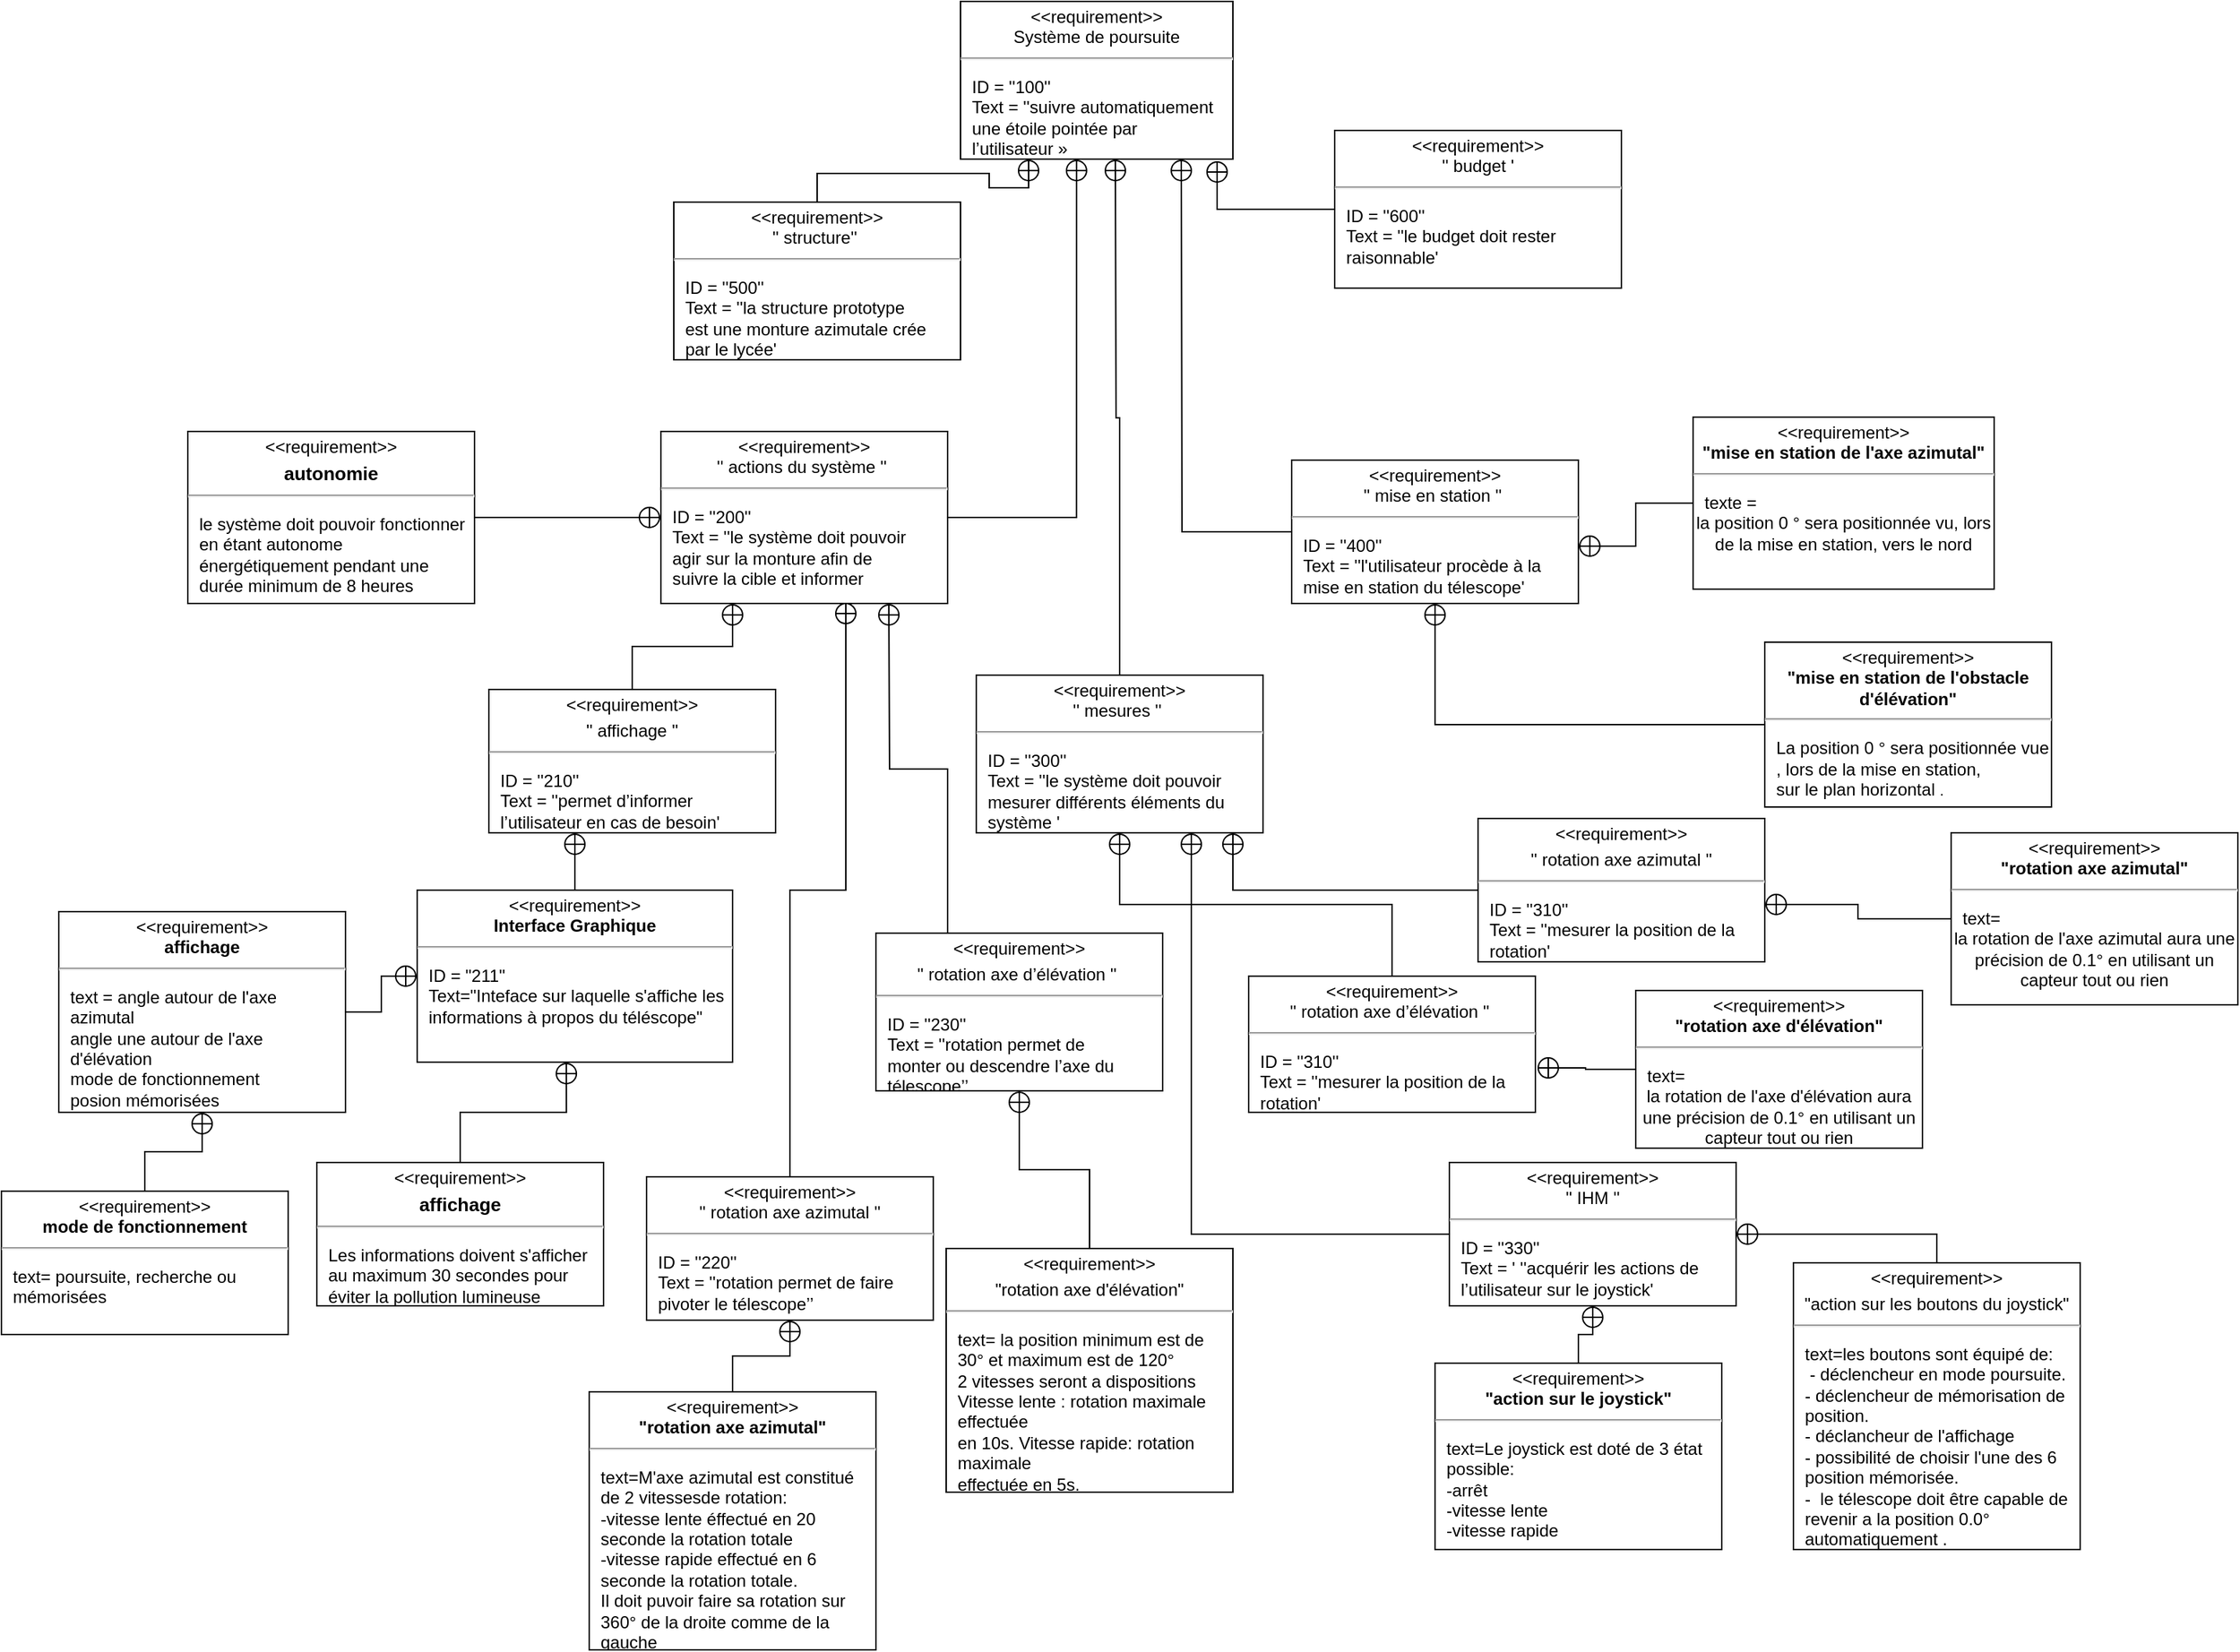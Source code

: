 <mxfile version="14.6.13" type="device"><diagram id="KDSXQAHsjoH9I4Q0anrt" name="Page-1"><mxGraphModel dx="2249" dy="794" grid="1" gridSize="10" guides="1" tooltips="1" connect="1" arrows="1" fold="1" page="1" pageScale="1" pageWidth="827" pageHeight="1169" math="0" shadow="0"><root><mxCell id="0"/><mxCell id="1" parent="0"/><mxCell id="b0F_jZGBAfwfjBuYmoRG-4" value="&lt;p style=&quot;margin: 0px ; margin-top: 4px ; text-align: center&quot;&gt;&amp;lt;&amp;lt;requirement&amp;gt;&amp;gt;&lt;br&gt;Système de poursuite&lt;br&gt;&lt;/p&gt;&lt;hr&gt;&lt;p&gt;&lt;/p&gt;&lt;p style=&quot;margin: 0px ; margin-left: 8px ; text-align: left&quot;&gt;ID = ''100''&lt;br/&gt;Text = ''suivre automatiquement&lt;br/&gt;une étoile pointée par&lt;br/&gt;l’utilisateur »&lt;br&gt;&lt;/p&gt;" style="shape=rect;overflow=fill;html=1;whiteSpace=wrap;align=center;" parent="1" vertex="1"><mxGeometry x="499" y="80" width="190" height="110" as="geometry"/></mxCell><mxCell id="kJCOlpzaDHTE_IBgFU2p-33" style="edgeStyle=orthogonalEdgeStyle;rounded=0;orthogonalLoop=1;jettySize=auto;html=1;entryX=0.25;entryY=1;entryDx=0;entryDy=0;endArrow=circlePlus;endFill=0;" parent="1" source="b0F_jZGBAfwfjBuYmoRG-5" target="b0F_jZGBAfwfjBuYmoRG-4" edge="1"><mxGeometry relative="1" as="geometry"/></mxCell><mxCell id="b0F_jZGBAfwfjBuYmoRG-5" value="&lt;p style=&quot;margin: 0px ; margin-top: 4px ; text-align: center&quot;&gt;&amp;lt;&amp;lt;requirement&amp;gt;&amp;gt;&lt;br&gt;'' structure''&amp;nbsp;&lt;br&gt;&lt;/p&gt;&lt;hr&gt;&lt;p&gt;&lt;/p&gt;&lt;p style=&quot;margin: 0px ; margin-left: 8px ; text-align: left&quot;&gt;ID = ''500''&lt;br/&gt;Text = ''la structure prototype&lt;br/&gt;est une monture azimutale crée&lt;br/&gt;par le lycée'&amp;nbsp;&lt;br&gt;&lt;br&gt;&lt;/p&gt;" style="shape=rect;overflow=fill;html=1;whiteSpace=wrap;align=center;" parent="1" vertex="1"><mxGeometry x="299" y="220" width="200" height="110" as="geometry"/></mxCell><mxCell id="kJCOlpzaDHTE_IBgFU2p-30" style="edgeStyle=orthogonalEdgeStyle;rounded=0;orthogonalLoop=1;jettySize=auto;html=1;entryX=0.942;entryY=1.009;entryDx=0;entryDy=0;entryPerimeter=0;endArrow=circlePlus;endFill=0;" parent="1" source="b0F_jZGBAfwfjBuYmoRG-8" target="b0F_jZGBAfwfjBuYmoRG-4" edge="1"><mxGeometry relative="1" as="geometry"/></mxCell><mxCell id="b0F_jZGBAfwfjBuYmoRG-8" value="&lt;p style=&quot;margin: 0px ; margin-top: 4px ; text-align: center&quot;&gt;&amp;lt;&amp;lt;requirement&amp;gt;&amp;gt;&lt;br&gt;'' budget '&lt;br&gt;&lt;/p&gt;&lt;hr&gt;&lt;p&gt;&lt;/p&gt;&lt;p style=&quot;margin: 0px ; margin-left: 8px ; text-align: left&quot;&gt;ID = ''600''&lt;br/&gt;Text = ''le budget doit rester&lt;br/&gt;raisonnable'&amp;nbsp;&lt;br&gt;&lt;/p&gt;" style="shape=rect;overflow=fill;html=1;whiteSpace=wrap;align=center;" parent="1" vertex="1"><mxGeometry x="760" y="170" width="200" height="110" as="geometry"/></mxCell><mxCell id="kJCOlpzaDHTE_IBgFU2p-32" style="edgeStyle=orthogonalEdgeStyle;rounded=0;orthogonalLoop=1;jettySize=auto;html=1;entryX=0.426;entryY=1;entryDx=0;entryDy=0;entryPerimeter=0;endArrow=circlePlus;endFill=0;" parent="1" source="b0F_jZGBAfwfjBuYmoRG-12" target="b0F_jZGBAfwfjBuYmoRG-4" edge="1"><mxGeometry relative="1" as="geometry"/></mxCell><mxCell id="b0F_jZGBAfwfjBuYmoRG-12" value="&lt;p style=&quot;margin: 0px ; margin-top: 4px ; text-align: center&quot;&gt;&amp;lt;&amp;lt;requirement&amp;gt;&amp;gt;&lt;br&gt;'' actions du système ''&amp;nbsp;&lt;br&gt;&lt;/p&gt;&lt;hr&gt;&lt;p&gt;&lt;/p&gt;&lt;p style=&quot;margin: 0px ; margin-left: 8px ; text-align: left&quot;&gt;ID = ''200''&lt;br/&gt;Text = ''le système doit pouvoir&lt;br/&gt;agir sur la monture afin de&lt;br/&gt;suivre la cible et informer&lt;br&gt;&lt;/p&gt;" style="shape=rect;overflow=fill;html=1;whiteSpace=wrap;align=center;" parent="1" vertex="1"><mxGeometry x="290" y="380" width="200" height="120" as="geometry"/></mxCell><mxCell id="kJCOlpzaDHTE_IBgFU2p-29" style="edgeStyle=orthogonalEdgeStyle;rounded=0;orthogonalLoop=1;jettySize=auto;html=1;endArrow=circlePlus;endFill=0;" parent="1" source="b0F_jZGBAfwfjBuYmoRG-16" edge="1"><mxGeometry relative="1" as="geometry"><mxPoint x="653" y="190" as="targetPoint"/></mxGeometry></mxCell><mxCell id="b0F_jZGBAfwfjBuYmoRG-16" value="&lt;p style=&quot;margin: 0px ; margin-top: 4px ; text-align: center&quot;&gt;&amp;lt;&amp;lt;requirement&amp;gt;&amp;gt;&lt;br&gt;'' mise en station ''&amp;nbsp;&lt;br&gt;&lt;/p&gt;&lt;hr&gt;&lt;p&gt;&lt;/p&gt;&lt;p style=&quot;margin: 0px ; margin-left: 8px ; text-align: left&quot;&gt;ID = ''400''&lt;br/&gt;Text = ''l'utilisateur procède à la&lt;br/&gt;mise en station du télescope'&amp;nbsp;&lt;br&gt;&lt;/p&gt;" style="shape=rect;overflow=fill;html=1;whiteSpace=wrap;align=center;" parent="1" vertex="1"><mxGeometry x="730" y="400" width="200" height="100" as="geometry"/></mxCell><mxCell id="kJCOlpzaDHTE_IBgFU2p-34" style="edgeStyle=orthogonalEdgeStyle;rounded=0;orthogonalLoop=1;jettySize=auto;html=1;endArrow=circlePlus;endFill=0;" parent="1" source="b0F_jZGBAfwfjBuYmoRG-18" edge="1"><mxGeometry relative="1" as="geometry"><mxPoint x="607" y="190" as="targetPoint"/></mxGeometry></mxCell><mxCell id="b0F_jZGBAfwfjBuYmoRG-18" value="&lt;p style=&quot;margin: 0px ; margin-top: 4px ; text-align: center&quot;&gt;&amp;lt;&amp;lt;requirement&amp;gt;&amp;gt;&lt;br&gt;'' mesures ''&amp;nbsp;&lt;br&gt;&lt;/p&gt;&lt;hr&gt;&lt;p&gt;&lt;/p&gt;&lt;p style=&quot;margin: 0px ; margin-left: 8px ; text-align: left&quot;&gt;ID = ''300''&lt;br/&gt;Text = ''le système doit pouvoir&lt;br/&gt;mesurer différents éléments du&lt;br/&gt;système '&lt;br&gt;&lt;/p&gt;" style="shape=rect;overflow=fill;html=1;whiteSpace=wrap;align=center;" parent="1" vertex="1"><mxGeometry x="510" y="550" width="200" height="110" as="geometry"/></mxCell><mxCell id="kJCOlpzaDHTE_IBgFU2p-20" style="edgeStyle=orthogonalEdgeStyle;rounded=0;orthogonalLoop=1;jettySize=auto;html=1;entryX=0.25;entryY=1;entryDx=0;entryDy=0;endArrow=circlePlus;endFill=0;" parent="1" source="b0F_jZGBAfwfjBuYmoRG-21" target="b0F_jZGBAfwfjBuYmoRG-12" edge="1"><mxGeometry relative="1" as="geometry"/></mxCell><mxCell id="b0F_jZGBAfwfjBuYmoRG-21" value="&lt;p style=&quot;margin: 0px ; margin-top: 4px ; text-align: center&quot;&gt;&amp;lt;&amp;lt;requirement&amp;gt;&amp;gt;&lt;br&gt;&lt;/p&gt;&lt;p style=&quot;margin: 0px ; margin-top: 4px ; text-align: center&quot;&gt;'' affichage ''&lt;br&gt;&lt;/p&gt;&lt;hr&gt;&lt;p&gt;&lt;/p&gt;&lt;p style=&quot;margin: 0px ; margin-left: 8px ; text-align: left&quot;&gt;ID = ''210''&lt;br/&gt;Text = ''permet d’informer&lt;br/&gt;l’utilisateur en cas de besoin'&amp;nbsp;&lt;br&gt;&lt;/p&gt;" style="shape=rect;overflow=fill;html=1;whiteSpace=wrap;align=center;" parent="1" vertex="1"><mxGeometry x="170" y="560" width="200" height="100" as="geometry"/></mxCell><mxCell id="kJCOlpzaDHTE_IBgFU2p-24" style="edgeStyle=orthogonalEdgeStyle;rounded=0;orthogonalLoop=1;jettySize=auto;html=1;exitX=0.25;exitY=0;exitDx=0;exitDy=0;endArrow=circlePlus;endFill=0;" parent="1" source="b0F_jZGBAfwfjBuYmoRG-22" edge="1"><mxGeometry relative="1" as="geometry"><mxPoint x="449" y="500" as="targetPoint"/></mxGeometry></mxCell><mxCell id="b0F_jZGBAfwfjBuYmoRG-22" value="&lt;p style=&quot;margin: 0px ; margin-top: 4px ; text-align: center&quot;&gt;&amp;lt;&amp;lt;requirement&amp;gt;&amp;gt;&lt;br&gt;&lt;/p&gt;&lt;p style=&quot;margin: 0px ; margin-top: 4px ; text-align: center&quot;&gt;'' rotation axe d’élévation ''&amp;nbsp;&lt;br&gt;&lt;/p&gt;&lt;hr&gt;&lt;p&gt;&lt;/p&gt;&lt;p style=&quot;margin: 0px ; margin-left: 8px ; text-align: left&quot;&gt;ID = ''230''&lt;br/&gt;Text = ''rotation permet de&lt;br/&gt;monter ou descendre l’axe du&lt;br/&gt;télescope’’&amp;nbsp;&lt;br&gt;&lt;/p&gt;" style="shape=rect;overflow=fill;html=1;whiteSpace=wrap;align=center;" parent="1" vertex="1"><mxGeometry x="440" y="730" width="200" height="110" as="geometry"/></mxCell><mxCell id="kJCOlpzaDHTE_IBgFU2p-18" style="edgeStyle=orthogonalEdgeStyle;rounded=0;orthogonalLoop=1;jettySize=auto;html=1;entryX=0.645;entryY=0.992;entryDx=0;entryDy=0;entryPerimeter=0;endArrow=circlePlus;endFill=0;" parent="1" source="b0F_jZGBAfwfjBuYmoRG-23" target="b0F_jZGBAfwfjBuYmoRG-12" edge="1"><mxGeometry relative="1" as="geometry"/></mxCell><mxCell id="b0F_jZGBAfwfjBuYmoRG-23" value="&lt;p style=&quot;margin: 0px ; margin-top: 4px ; text-align: center&quot;&gt;&amp;lt;&amp;lt;requirement&amp;gt;&amp;gt;&lt;br&gt;'' rotation axe azimutal ''&lt;br&gt;&lt;/p&gt;&lt;hr&gt;&lt;p&gt;&lt;/p&gt;&lt;p style=&quot;margin: 0px ; margin-left: 8px ; text-align: left&quot;&gt;ID = ''220''&lt;br/&gt;Text = ''rotation permet de faire&lt;br/&gt;pivoter le télescope’’&amp;nbsp;&lt;br&gt;&lt;/p&gt;" style="shape=rect;overflow=fill;html=1;whiteSpace=wrap;align=center;" parent="1" vertex="1"><mxGeometry x="280" y="900" width="200" height="100" as="geometry"/></mxCell><mxCell id="kJCOlpzaDHTE_IBgFU2p-28" style="edgeStyle=orthogonalEdgeStyle;rounded=0;orthogonalLoop=1;jettySize=auto;html=1;entryX=0.895;entryY=1;entryDx=0;entryDy=0;entryPerimeter=0;endArrow=circlePlus;endFill=0;" parent="1" source="b0F_jZGBAfwfjBuYmoRG-24" target="b0F_jZGBAfwfjBuYmoRG-18" edge="1"><mxGeometry relative="1" as="geometry"/></mxCell><mxCell id="b0F_jZGBAfwfjBuYmoRG-24" value="&lt;p style=&quot;margin: 0px ; margin-top: 4px ; text-align: center&quot;&gt;&amp;lt;&amp;lt;requirement&amp;gt;&amp;gt;&lt;br&gt;&lt;/p&gt;&lt;p style=&quot;margin: 0px ; margin-top: 4px ; text-align: center&quot;&gt;'' rotation axe azimutal ''&lt;br&gt;&lt;/p&gt;&lt;hr&gt;&lt;p&gt;&lt;/p&gt;&lt;p style=&quot;margin: 0px ; margin-left: 8px ; text-align: left&quot;&gt;ID = ''310''&lt;br/&gt;Text = ''mesurer la position de la&lt;br/&gt;rotation'&lt;br&gt;&lt;/p&gt;" style="shape=rect;overflow=fill;html=1;whiteSpace=wrap;align=center;" parent="1" vertex="1"><mxGeometry x="860" y="650" width="200" height="100" as="geometry"/></mxCell><mxCell id="kJCOlpzaDHTE_IBgFU2p-26" style="edgeStyle=orthogonalEdgeStyle;rounded=0;orthogonalLoop=1;jettySize=auto;html=1;entryX=0.5;entryY=1;entryDx=0;entryDy=0;endArrow=circlePlus;endFill=0;" parent="1" source="b0F_jZGBAfwfjBuYmoRG-25" target="b0F_jZGBAfwfjBuYmoRG-18" edge="1"><mxGeometry relative="1" as="geometry"/></mxCell><mxCell id="b0F_jZGBAfwfjBuYmoRG-25" value="&lt;p style=&quot;margin: 0px ; margin-top: 4px ; text-align: center&quot;&gt;&amp;lt;&amp;lt;requirement&amp;gt;&amp;gt;&lt;br&gt;'' rotation axe d’élévation ''&amp;nbsp;&lt;br&gt;&lt;/p&gt;&lt;hr&gt;&lt;p&gt;&lt;/p&gt;&lt;p style=&quot;margin: 0px ; margin-left: 8px ; text-align: left&quot;&gt;ID = ''310''&lt;br/&gt;Text = ''mesurer la position de la&lt;br/&gt;rotation'&lt;br&gt;&lt;/p&gt;" style="shape=rect;overflow=fill;html=1;whiteSpace=wrap;align=center;" parent="1" vertex="1"><mxGeometry x="700" y="760" width="200" height="95" as="geometry"/></mxCell><mxCell id="kJCOlpzaDHTE_IBgFU2p-27" style="edgeStyle=orthogonalEdgeStyle;rounded=0;orthogonalLoop=1;jettySize=auto;html=1;endArrow=circlePlus;endFill=0;entryX=0.75;entryY=1;entryDx=0;entryDy=0;" parent="1" source="b0F_jZGBAfwfjBuYmoRG-27" target="b0F_jZGBAfwfjBuYmoRG-18" edge="1"><mxGeometry relative="1" as="geometry"><mxPoint x="910" y="630" as="targetPoint"/></mxGeometry></mxCell><mxCell id="b0F_jZGBAfwfjBuYmoRG-27" value="&lt;p style=&quot;margin: 0px ; margin-top: 4px ; text-align: center&quot;&gt;&amp;lt;&amp;lt;requirement&amp;gt;&amp;gt;&lt;br&gt;'' IHM ''&lt;br&gt;&lt;/p&gt;&lt;hr&gt;&lt;p&gt;&lt;/p&gt;&lt;p style=&quot;margin: 0px ; margin-left: 8px ; text-align: left&quot;&gt;ID = ''330''&lt;br/&gt;Text = ' ''acquérir les actions de&lt;br/&gt;l’utilisateur sur le joystick'&amp;nbsp;&lt;br&gt;&lt;/p&gt;" style="shape=rect;overflow=fill;html=1;whiteSpace=wrap;align=center;" parent="1" vertex="1"><mxGeometry x="840" y="890" width="200" height="100" as="geometry"/></mxCell><mxCell id="kJCOlpzaDHTE_IBgFU2p-39" style="edgeStyle=orthogonalEdgeStyle;rounded=0;orthogonalLoop=1;jettySize=auto;html=1;endArrow=circlePlus;endFill=0;" parent="1" source="kJCOlpzaDHTE_IBgFU2p-38" target="b0F_jZGBAfwfjBuYmoRG-21" edge="1"><mxGeometry relative="1" as="geometry"><Array as="points"><mxPoint x="230" y="670"/><mxPoint x="230" y="670"/></Array></mxGeometry></mxCell><mxCell id="kJCOlpzaDHTE_IBgFU2p-38" value="&lt;p style=&quot;margin: 0px ; margin-top: 4px ; text-align: center&quot;&gt;&amp;lt;&amp;lt;requirement&amp;gt;&amp;gt;&lt;br&gt;&lt;b&gt;Interface Graphique&lt;/b&gt;&lt;/p&gt;&lt;hr&gt;&lt;p&gt;&lt;/p&gt;&lt;p style=&quot;margin: 0px ; margin-left: 8px ; text-align: left&quot;&gt;ID = &quot;211&quot;&lt;/p&gt;&lt;p style=&quot;margin: 0px ; margin-left: 8px ; text-align: left&quot;&gt;Text=&quot;Inteface sur laquelle s'affiche les informations à propos du téléscope&quot;&lt;br&gt;&lt;/p&gt;" style="shape=rect;overflow=fill;html=1;whiteSpace=wrap;align=center;" parent="1" vertex="1"><mxGeometry x="120" y="700" width="220" height="120" as="geometry"/></mxCell><mxCell id="Jq5APcv39LX2Nhi85E-1-3" style="edgeStyle=orthogonalEdgeStyle;rounded=0;orthogonalLoop=1;jettySize=auto;html=1;exitX=0.5;exitY=0;exitDx=0;exitDy=0;entryX=0.473;entryY=1;entryDx=0;entryDy=0;entryPerimeter=0;endArrow=circlePlus;endFill=0;" parent="1" source="Jq5APcv39LX2Nhi85E-1-2" target="kJCOlpzaDHTE_IBgFU2p-38" edge="1"><mxGeometry relative="1" as="geometry"/></mxCell><mxCell id="Jq5APcv39LX2Nhi85E-1-2" value="&lt;p style=&quot;margin: 0px ; margin-top: 4px ; text-align: center&quot;&gt;&lt;font style=&quot;vertical-align: inherit&quot;&gt;&lt;font style=&quot;vertical-align: inherit&quot;&gt;&lt;font style=&quot;vertical-align: inherit&quot;&gt;&lt;font style=&quot;vertical-align: inherit&quot;&gt;&lt;font style=&quot;vertical-align: inherit&quot;&gt;&lt;font style=&quot;vertical-align: inherit&quot;&gt;&amp;lt;&amp;lt;requirement&amp;gt;&amp;gt;&lt;/font&gt;&lt;/font&gt;&lt;/font&gt;&lt;/font&gt;&lt;/font&gt;&lt;/font&gt;&lt;br&gt;&lt;/p&gt;&lt;p style=&quot;margin: 0px ; margin-top: 4px ; text-align: center&quot;&gt;&lt;font style=&quot;vertical-align: inherit&quot;&gt;&lt;font style=&quot;vertical-align: inherit&quot; size=&quot;1&quot;&gt;&lt;b style=&quot;font-size: 13px&quot;&gt;affichage&lt;/b&gt;&lt;/font&gt;&lt;/font&gt;&lt;/p&gt;&lt;hr&gt;&lt;p&gt;&lt;/p&gt;&lt;p style=&quot;margin: 0px ; margin-left: 8px ; text-align: left&quot;&gt;&lt;font style=&quot;vertical-align: inherit&quot;&gt;&lt;font style=&quot;vertical-align: inherit&quot;&gt;&lt;font style=&quot;vertical-align: inherit&quot;&gt;&lt;font style=&quot;vertical-align: inherit&quot;&gt;Les informations doivent s'afficher au maximum 30 secondes pour éviter la pollution lumineuse&lt;/font&gt;&lt;/font&gt;&lt;/font&gt;&lt;/font&gt;&lt;/p&gt;&lt;p style=&quot;margin: 0px ; margin-left: 8px ; text-align: left&quot;&gt;&lt;font style=&quot;vertical-align: inherit&quot;&gt;&lt;font style=&quot;vertical-align: inherit&quot;&gt;&lt;br&gt;&lt;/font&gt;&lt;/font&gt;&lt;/p&gt;" style="shape=rect;overflow=fill;html=1;whiteSpace=wrap;align=center;" parent="1" vertex="1"><mxGeometry x="50" y="890" width="200" height="100" as="geometry"/></mxCell><mxCell id="Jq5APcv39LX2Nhi85E-1-13" style="edgeStyle=orthogonalEdgeStyle;rounded=0;orthogonalLoop=1;jettySize=auto;html=1;exitX=1;exitY=0.5;exitDx=0;exitDy=0;endArrow=circlePlus;endFill=0;" parent="1" source="Jq5APcv39LX2Nhi85E-1-5" target="kJCOlpzaDHTE_IBgFU2p-38" edge="1"><mxGeometry relative="1" as="geometry"/></mxCell><mxCell id="Jq5APcv39LX2Nhi85E-1-5" value="&lt;p style=&quot;margin: 0px ; margin-top: 4px ; text-align: center&quot;&gt;&lt;font style=&quot;vertical-align: inherit&quot;&gt;&lt;font style=&quot;vertical-align: inherit&quot;&gt;&amp;lt;&amp;lt;requirement&amp;gt;&amp;gt; &lt;/font&gt;&lt;/font&gt;&lt;br&gt;&lt;b&gt;affichage&lt;/b&gt;&lt;/p&gt;&lt;hr&gt;&lt;p&gt;&lt;/p&gt;&lt;p style=&quot;margin: 0px ; margin-left: 8px ; text-align: left&quot;&gt;&lt;font style=&quot;vertical-align: inherit&quot;&gt;&lt;font style=&quot;vertical-align: inherit&quot;&gt;text = angle autour de l'axe azimutal&amp;nbsp;&lt;/font&gt;&lt;/font&gt;&lt;/p&gt;&lt;p style=&quot;margin: 0px ; margin-left: 8px ; text-align: left&quot;&gt;&lt;font style=&quot;vertical-align: inherit&quot;&gt;&lt;font style=&quot;vertical-align: inherit&quot;&gt;&lt;font style=&quot;vertical-align: inherit&quot;&gt;&lt;font style=&quot;vertical-align: inherit&quot;&gt;angle une autour de l'axe d'élévation&lt;/font&gt;&lt;/font&gt;&lt;/font&gt;&lt;/font&gt;&lt;/p&gt;&lt;p style=&quot;margin: 0px ; margin-left: 8px ; text-align: left&quot;&gt;&lt;font style=&quot;vertical-align: inherit&quot;&gt;&lt;font style=&quot;vertical-align: inherit&quot;&gt;&lt;font style=&quot;vertical-align: inherit&quot;&gt;&lt;font style=&quot;vertical-align: inherit&quot;&gt;&lt;font style=&quot;vertical-align: inherit&quot;&gt;&lt;font style=&quot;vertical-align: inherit&quot;&gt;mode de fonctionnement&amp;nbsp;&lt;/font&gt;&lt;/font&gt;&lt;/font&gt;&lt;/font&gt;&lt;/font&gt;&lt;/font&gt;&lt;/p&gt;&lt;p style=&quot;margin: 0px ; margin-left: 8px ; text-align: left&quot;&gt;&lt;font style=&quot;vertical-align: inherit&quot;&gt;&lt;font style=&quot;vertical-align: inherit&quot;&gt;&lt;font style=&quot;vertical-align: inherit&quot;&gt;&lt;font style=&quot;vertical-align: inherit&quot;&gt;&lt;font style=&quot;vertical-align: inherit&quot;&gt;&lt;font style=&quot;vertical-align: inherit&quot;&gt;posion mémorisées&lt;/font&gt;&lt;/font&gt;&lt;/font&gt;&lt;/font&gt;&lt;/font&gt;&lt;/font&gt;&lt;/p&gt;" style="shape=rect;overflow=fill;html=1;whiteSpace=wrap;align=center;" parent="1" vertex="1"><mxGeometry x="-130" y="715" width="200" height="140" as="geometry"/></mxCell><mxCell id="DxCN4V5Kb9IWLkpIPWJG-1" style="edgeStyle=orthogonalEdgeStyle;rounded=0;orthogonalLoop=1;jettySize=auto;html=1;exitX=0.5;exitY=0;exitDx=0;exitDy=0;endArrow=circlePlus;endFill=0;" parent="1" source="Jq5APcv39LX2Nhi85E-1-9" target="Jq5APcv39LX2Nhi85E-1-5" edge="1"><mxGeometry relative="1" as="geometry"/></mxCell><mxCell id="Jq5APcv39LX2Nhi85E-1-9" value="&lt;p style=&quot;margin: 0px ; margin-top: 4px ; text-align: center&quot;&gt;&amp;lt;&amp;lt;requirement&amp;gt;&amp;gt;&lt;br&gt;&lt;b&gt;mode de fonctionnement&lt;/b&gt;&lt;/p&gt;&lt;hr&gt;&lt;p&gt;&lt;/p&gt;&lt;p style=&quot;margin: 0px ; margin-left: 8px ; text-align: left&quot;&gt;text= poursuite,&amp;nbsp;&lt;span&gt;recherche ou mémorisées&lt;/span&gt;&lt;/p&gt;" style="shape=rect;overflow=fill;html=1;whiteSpace=wrap;align=center;" parent="1" vertex="1"><mxGeometry x="-170" y="910" width="200" height="100" as="geometry"/></mxCell><mxCell id="Jq5APcv39LX2Nhi85E-1-19" style="edgeStyle=orthogonalEdgeStyle;rounded=0;orthogonalLoop=1;jettySize=auto;html=1;exitX=0;exitY=0.5;exitDx=0;exitDy=0;entryX=1;entryY=0.6;entryDx=0;entryDy=0;entryPerimeter=0;endArrow=circlePlus;endFill=0;" parent="1" source="Jq5APcv39LX2Nhi85E-1-14" target="b0F_jZGBAfwfjBuYmoRG-16" edge="1"><mxGeometry relative="1" as="geometry"/></mxCell><mxCell id="Jq5APcv39LX2Nhi85E-1-14" value="&lt;p style=&quot;margin: 0px ; margin-top: 4px ; text-align: center&quot;&gt;&lt;font style=&quot;vertical-align: inherit&quot;&gt;&lt;font style=&quot;vertical-align: inherit&quot;&gt;&amp;lt;&amp;lt;requirement&amp;gt;&amp;gt; &lt;/font&gt;&lt;/font&gt;&lt;br&gt;&lt;b&gt;&lt;font style=&quot;vertical-align: inherit&quot;&gt;&lt;font style=&quot;vertical-align: inherit&quot;&gt;&quot;mise en station de l'axe azimutal&quot;&lt;/font&gt;&lt;/font&gt;&lt;/b&gt;&lt;/p&gt;&lt;hr&gt;&lt;p&gt;&lt;/p&gt;&lt;p style=&quot;margin: 0px ; margin-left: 8px ; text-align: left&quot;&gt;&lt;font style=&quot;vertical-align: inherit&quot;&gt;&lt;font style=&quot;vertical-align: inherit&quot;&gt;texte =&amp;nbsp;&lt;/font&gt;&lt;/font&gt;&lt;/p&gt;&lt;span style=&quot;text-align: left&quot;&gt;&lt;font style=&quot;vertical-align: inherit&quot;&gt;&lt;font style=&quot;vertical-align: inherit&quot;&gt;la position 0 ° sera positionnée vu, lors de la mise en station, vers le nord&lt;/font&gt;&lt;/font&gt;&lt;/span&gt;" style="shape=rect;overflow=fill;html=1;whiteSpace=wrap;align=center;" parent="1" vertex="1"><mxGeometry x="1010" y="370" width="210" height="120" as="geometry"/></mxCell><mxCell id="Jq5APcv39LX2Nhi85E-1-18" style="edgeStyle=orthogonalEdgeStyle;rounded=0;orthogonalLoop=1;jettySize=auto;html=1;exitX=0;exitY=0.5;exitDx=0;exitDy=0;entryX=0.5;entryY=1;entryDx=0;entryDy=0;endArrow=circlePlus;endFill=0;" parent="1" source="Jq5APcv39LX2Nhi85E-1-17" target="b0F_jZGBAfwfjBuYmoRG-16" edge="1"><mxGeometry relative="1" as="geometry"/></mxCell><mxCell id="Jq5APcv39LX2Nhi85E-1-17" value="&lt;p style=&quot;margin: 0px ; margin-top: 4px ; text-align: center&quot;&gt;&lt;font style=&quot;vertical-align: inherit&quot;&gt;&lt;font style=&quot;vertical-align: inherit&quot;&gt;&amp;lt;&amp;lt;requirement&amp;gt;&amp;gt; &lt;/font&gt;&lt;/font&gt;&lt;br&gt;&lt;b&gt;&lt;font style=&quot;vertical-align: inherit&quot;&gt;&lt;font style=&quot;vertical-align: inherit&quot;&gt;&lt;font style=&quot;vertical-align: inherit&quot;&gt;&lt;font style=&quot;vertical-align: inherit&quot;&gt;&quot;mise en station de l'obstacle d'élévation&lt;/font&gt;&lt;/font&gt;&lt;/font&gt;&lt;/font&gt;&lt;/b&gt;&lt;b&gt;&lt;font style=&quot;vertical-align: inherit&quot;&gt;&lt;font style=&quot;vertical-align: inherit&quot;&gt;&lt;font style=&quot;vertical-align: inherit&quot;&gt;&lt;font style=&quot;vertical-align: inherit&quot;&gt;&quot;&lt;/font&gt;&lt;/font&gt;&lt;/font&gt;&lt;/font&gt;&lt;/b&gt;&lt;/p&gt;&lt;hr&gt;&lt;p&gt;&lt;/p&gt;&lt;p style=&quot;margin: 0px ; margin-left: 8px ; text-align: left&quot;&gt;&lt;font style=&quot;vertical-align: inherit&quot;&gt;&lt;font style=&quot;vertical-align: inherit&quot;&gt;La position 0 ° sera positionnée vue &lt;/font&gt;&lt;/font&gt;&lt;br&gt;&lt;font style=&quot;vertical-align: inherit&quot;&gt;&lt;font style=&quot;vertical-align: inherit&quot;&gt;, lors de la mise en station, &lt;/font&gt;&lt;/font&gt;&lt;br&gt;&lt;font style=&quot;vertical-align: inherit&quot;&gt;&lt;font style=&quot;vertical-align: inherit&quot;&gt;sur le plan horizontal &lt;/font&gt;&lt;/font&gt;&lt;span style=&quot;font-size: 10px&quot;&gt;&lt;font style=&quot;vertical-align: inherit&quot;&gt;&lt;font style=&quot;vertical-align: inherit&quot;&gt;.&lt;/font&gt;&lt;/font&gt;&lt;/span&gt;&lt;br&gt;&lt;/p&gt;" style="shape=rect;overflow=fill;html=1;whiteSpace=wrap;align=center;" parent="1" vertex="1"><mxGeometry x="1060" y="527" width="200" height="115" as="geometry"/></mxCell><mxCell id="Jq5APcv39LX2Nhi85E-1-21" style="edgeStyle=orthogonalEdgeStyle;rounded=0;orthogonalLoop=1;jettySize=auto;html=1;exitX=0.5;exitY=0;exitDx=0;exitDy=0;endArrow=circlePlus;endFill=0;" parent="1" source="Jq5APcv39LX2Nhi85E-1-20" target="b0F_jZGBAfwfjBuYmoRG-22" edge="1"><mxGeometry relative="1" as="geometry"/></mxCell><mxCell id="Jq5APcv39LX2Nhi85E-1-20" value="&lt;p style=&quot;margin: 0px ; margin-top: 4px ; text-align: center&quot;&gt;&amp;lt;&amp;lt;requirement&amp;gt;&amp;gt;&lt;br&gt;&lt;/p&gt;&lt;p style=&quot;margin: 0px ; margin-top: 4px ; text-align: center&quot;&gt;&quot;rotation axe d'élévation&quot;&lt;/p&gt;&lt;hr&gt;&lt;p&gt;&lt;/p&gt;&lt;p style=&quot;margin: 0px ; margin-left: 8px ; text-align: left&quot;&gt;text=&amp;nbsp;&lt;span&gt;la position minimum est de 30° et maximum est de 120°&lt;/span&gt;&lt;br&gt;&lt;/p&gt;&lt;p style=&quot;margin: 0px 0px 0px 8px ; text-align: left&quot;&gt;2 vitesses seront a dispositions&lt;/p&gt;&lt;p style=&quot;margin: 0px 0px 0px 8px ; text-align: left&quot;&gt;Vitesse lente : rotation maximale effectuée&lt;br&gt;en 10s. Vitesse rapide: rotation maximale&lt;br&gt;effectuée en 5s.&amp;nbsp;&lt;/p&gt;" style="shape=rect;overflow=fill;html=1;whiteSpace=wrap;align=center;" parent="1" vertex="1"><mxGeometry x="489" y="950" width="200" height="170" as="geometry"/></mxCell><mxCell id="Jq5APcv39LX2Nhi85E-1-23" style="edgeStyle=orthogonalEdgeStyle;rounded=0;orthogonalLoop=1;jettySize=auto;html=1;exitX=0;exitY=0.5;exitDx=0;exitDy=0;entryX=1.005;entryY=0.674;entryDx=0;entryDy=0;entryPerimeter=0;endArrow=circlePlus;endFill=0;" parent="1" source="Jq5APcv39LX2Nhi85E-1-22" target="b0F_jZGBAfwfjBuYmoRG-25" edge="1"><mxGeometry relative="1" as="geometry"/></mxCell><mxCell id="Jq5APcv39LX2Nhi85E-1-22" value="&lt;p style=&quot;margin: 0px ; margin-top: 4px ; text-align: center&quot;&gt;&amp;lt;&amp;lt;requirement&amp;gt;&amp;gt;&lt;br&gt;&lt;b&gt;&quot;rotation axe d'élévation&quot;&lt;/b&gt;&lt;/p&gt;&lt;hr&gt;&lt;p&gt;&lt;/p&gt;&lt;p style=&quot;margin: 0px ; margin-left: 8px ; text-align: left&quot;&gt;text=&lt;/p&gt;&lt;span style=&quot;text-align: left&quot;&gt;la rotation de l'axe d'élévation aura une précision de 0.1° en utilisant un capteur tout ou rien&lt;/span&gt;" style="shape=rect;overflow=fill;html=1;whiteSpace=wrap;align=center;" parent="1" vertex="1"><mxGeometry x="970" y="770" width="200" height="110" as="geometry"/></mxCell><mxCell id="Jq5APcv39LX2Nhi85E-1-25" style="edgeStyle=orthogonalEdgeStyle;rounded=0;orthogonalLoop=1;jettySize=auto;html=1;exitX=0;exitY=0.5;exitDx=0;exitDy=0;entryX=1;entryY=0.6;entryDx=0;entryDy=0;entryPerimeter=0;endArrow=circlePlus;endFill=0;" parent="1" source="Jq5APcv39LX2Nhi85E-1-24" target="b0F_jZGBAfwfjBuYmoRG-24" edge="1"><mxGeometry relative="1" as="geometry"/></mxCell><mxCell id="Jq5APcv39LX2Nhi85E-1-24" value="&lt;p style=&quot;margin: 0px ; margin-top: 4px ; text-align: center&quot;&gt;&amp;lt;&amp;lt;requirement&amp;gt;&amp;gt;&lt;br&gt;&lt;b&gt;&quot;rotation axe azimutal&quot;&lt;/b&gt;&lt;/p&gt;&lt;hr&gt;&lt;p&gt;&lt;/p&gt;&lt;p style=&quot;margin: 0px ; margin-left: 8px ; text-align: left&quot;&gt;text=&lt;/p&gt;&lt;span style=&quot;text-align: left&quot;&gt;la rotation de l'axe azimutal aura une précision de 0.1° en utilisant un capteur tout ou rien&lt;/span&gt;" style="shape=rect;overflow=fill;html=1;whiteSpace=wrap;align=center;" parent="1" vertex="1"><mxGeometry x="1190" y="660" width="200" height="120" as="geometry"/></mxCell><mxCell id="Jq5APcv39LX2Nhi85E-1-27" style="edgeStyle=orthogonalEdgeStyle;rounded=0;orthogonalLoop=1;jettySize=auto;html=1;exitX=0.5;exitY=0;exitDx=0;exitDy=0;entryX=0.5;entryY=1;entryDx=0;entryDy=0;endArrow=circlePlus;endFill=0;" parent="1" source="Jq5APcv39LX2Nhi85E-1-26" target="b0F_jZGBAfwfjBuYmoRG-23" edge="1"><mxGeometry relative="1" as="geometry"/></mxCell><mxCell id="Jq5APcv39LX2Nhi85E-1-26" value="&lt;p style=&quot;margin: 0px ; margin-top: 4px ; text-align: center&quot;&gt;&amp;lt;&amp;lt;requirement&amp;gt;&amp;gt;&lt;br&gt;&lt;b&gt;&quot;rotation axe azimutal&quot;&lt;/b&gt;&lt;/p&gt;&lt;hr&gt;&lt;p&gt;&lt;/p&gt;&lt;p style=&quot;margin: 0px ; margin-left: 8px ; text-align: left&quot;&gt;text=M'axe azimutal est constitué de 2 vitessesde rotation:&amp;nbsp;&lt;/p&gt;&lt;p style=&quot;margin: 0px ; margin-left: 8px ; text-align: left&quot;&gt;-vitesse lente éffectué en 20 seconde la rotation totale&lt;br&gt;&lt;/p&gt;&lt;p style=&quot;margin: 0px ; margin-left: 8px ; text-align: left&quot;&gt;-vitesse rapide effectué en 6 seconde la rotation totale.&lt;/p&gt;&lt;p style=&quot;margin: 0px ; margin-left: 8px ; text-align: left&quot;&gt;Il doit puvoir faire sa rotation sur 360° de la droite comme de la gauche&lt;/p&gt;&lt;p style=&quot;margin: 0px ; margin-left: 8px ; text-align: left&quot;&gt;&lt;br&gt;&lt;/p&gt;" style="shape=rect;overflow=fill;html=1;whiteSpace=wrap;align=center;" parent="1" vertex="1"><mxGeometry x="240" y="1050" width="200" height="180" as="geometry"/></mxCell><mxCell id="Jq5APcv39LX2Nhi85E-1-29" style="edgeStyle=orthogonalEdgeStyle;rounded=0;orthogonalLoop=1;jettySize=auto;html=1;exitX=0.5;exitY=0;exitDx=0;exitDy=0;entryX=0.5;entryY=1;entryDx=0;entryDy=0;endArrow=circlePlus;endFill=0;" parent="1" source="Jq5APcv39LX2Nhi85E-1-28" target="b0F_jZGBAfwfjBuYmoRG-27" edge="1"><mxGeometry relative="1" as="geometry"/></mxCell><mxCell id="Jq5APcv39LX2Nhi85E-1-28" value="&lt;p style=&quot;margin: 0px ; margin-top: 4px ; text-align: center&quot;&gt;&amp;lt;&amp;lt;requirement&amp;gt;&amp;gt;&lt;br&gt;&lt;b&gt;&quot;action sur le joystick&quot;&lt;/b&gt;&lt;/p&gt;&lt;hr&gt;&lt;p&gt;&lt;/p&gt;&lt;p style=&quot;margin: 0px ; margin-left: 8px ; text-align: left&quot;&gt;text=Le joystick est doté de 3 état possible:&lt;/p&gt;&lt;p style=&quot;margin: 0px ; margin-left: 8px ; text-align: left&quot;&gt;-arrêt&lt;/p&gt;&lt;p style=&quot;margin: 0px ; margin-left: 8px ; text-align: left&quot;&gt;-vitesse lente&lt;/p&gt;&lt;p style=&quot;margin: 0px ; margin-left: 8px ; text-align: left&quot;&gt;-vitesse rapide&lt;/p&gt;" style="shape=rect;overflow=fill;html=1;whiteSpace=wrap;align=center;" parent="1" vertex="1"><mxGeometry x="830" y="1030" width="200" height="130" as="geometry"/></mxCell><mxCell id="DxCN4V5Kb9IWLkpIPWJG-2" style="edgeStyle=orthogonalEdgeStyle;rounded=0;orthogonalLoop=1;jettySize=auto;html=1;exitX=0.5;exitY=0;exitDx=0;exitDy=0;endArrow=circlePlus;endFill=0;" parent="1" source="Jq5APcv39LX2Nhi85E-1-30" target="b0F_jZGBAfwfjBuYmoRG-27" edge="1"><mxGeometry relative="1" as="geometry"/></mxCell><mxCell id="Jq5APcv39LX2Nhi85E-1-30" value="&lt;p style=&quot;margin: 0px ; margin-top: 4px ; text-align: center&quot;&gt;&amp;lt;&amp;lt;requirement&amp;gt;&amp;gt;&lt;br&gt;&lt;/p&gt;&lt;p style=&quot;margin: 0px ; margin-top: 4px ; text-align: center&quot;&gt;&quot;action sur les boutons du joystick&quot;&lt;/p&gt;&lt;hr&gt;&lt;p&gt;&lt;/p&gt;&lt;p style=&quot;margin: 0px ; margin-left: 8px ; text-align: left&quot;&gt;text=les boutons sont équipé de:&amp;nbsp; &amp;nbsp; &amp;nbsp;- déclencheur en mode poursuite.&lt;br&gt;&lt;/p&gt;&lt;p style=&quot;margin: 0px ; margin-left: 8px ; text-align: left&quot;&gt;- déclencheur de mémorisation de position.&lt;/p&gt;&lt;p style=&quot;margin: 0px ; margin-left: 8px ; text-align: left&quot;&gt;- déclancheur de l'affichage&lt;/p&gt;&lt;p style=&quot;margin: 0px ; margin-left: 8px ; text-align: left&quot;&gt;- possibilité de choisir l'une des 6 position mémorisée.&lt;/p&gt;&lt;p style=&quot;margin: 0px ; margin-left: 8px ; text-align: left&quot;&gt;-&amp;nbsp; le télescope doit être capable de revenir a la position 0.0° automatiquement .&lt;/p&gt;" style="shape=rect;overflow=fill;html=1;whiteSpace=wrap;align=center;" parent="1" vertex="1"><mxGeometry x="1080" y="960" width="200" height="200" as="geometry"/></mxCell><mxCell id="wWzbD25bol9PmbJi44Wk-3" style="edgeStyle=orthogonalEdgeStyle;rounded=0;orthogonalLoop=1;jettySize=auto;html=1;exitX=1;exitY=0.5;exitDx=0;exitDy=0;entryX=0;entryY=0.5;entryDx=0;entryDy=0;endArrow=circlePlus;endFill=0;" parent="1" source="wWzbD25bol9PmbJi44Wk-1" target="b0F_jZGBAfwfjBuYmoRG-12" edge="1"><mxGeometry relative="1" as="geometry"/></mxCell><mxCell id="wWzbD25bol9PmbJi44Wk-1" value="&lt;p style=&quot;margin: 0px ; margin-top: 4px ; text-align: center&quot;&gt;&lt;font style=&quot;vertical-align: inherit&quot;&gt;&lt;font style=&quot;vertical-align: inherit&quot;&gt;&lt;font style=&quot;vertical-align: inherit&quot;&gt;&lt;font style=&quot;vertical-align: inherit&quot;&gt;&amp;lt;&amp;lt;requirement&amp;gt;&amp;gt;&lt;/font&gt;&lt;/font&gt;&lt;/font&gt;&lt;/font&gt;&lt;br&gt;&lt;/p&gt;&lt;p style=&quot;margin: 0px ; margin-top: 4px ; text-align: center&quot;&gt;&lt;font style=&quot;vertical-align: inherit&quot;&gt;&lt;font style=&quot;vertical-align: inherit&quot;&gt;&lt;font style=&quot;vertical-align: inherit&quot;&gt;&lt;font style=&quot;vertical-align: inherit&quot;&gt;&lt;font style=&quot;vertical-align: inherit&quot;&gt;&lt;font style=&quot;vertical-align: inherit&quot; size=&quot;1&quot;&gt;&lt;b style=&quot;font-size: 13px&quot;&gt;autonomie&lt;/b&gt;&lt;/font&gt;&lt;/font&gt;&lt;/font&gt;&lt;/font&gt;&lt;/font&gt;&lt;/font&gt;&lt;/p&gt;&lt;hr&gt;&lt;p&gt;&lt;/p&gt;&lt;p style=&quot;margin: 0px ; margin-left: 8px ; text-align: left&quot;&gt;&lt;font style=&quot;vertical-align: inherit&quot;&gt;&lt;font style=&quot;vertical-align: inherit&quot;&gt;&lt;font style=&quot;vertical-align: inherit&quot;&gt;&lt;font style=&quot;vertical-align: inherit&quot;&gt;le système doit pouvoir fonctionner en étant autonome énergétiquement pendant une durée minimum de 8 heures&lt;/font&gt;&lt;/font&gt;&lt;/font&gt;&lt;/font&gt;&lt;br&gt;&lt;br&gt;&lt;/p&gt;" style="shape=rect;overflow=fill;html=1;whiteSpace=wrap;align=center;" parent="1" vertex="1"><mxGeometry x="-40" y="380" width="200" height="120" as="geometry"/></mxCell></root></mxGraphModel></diagram></mxfile>